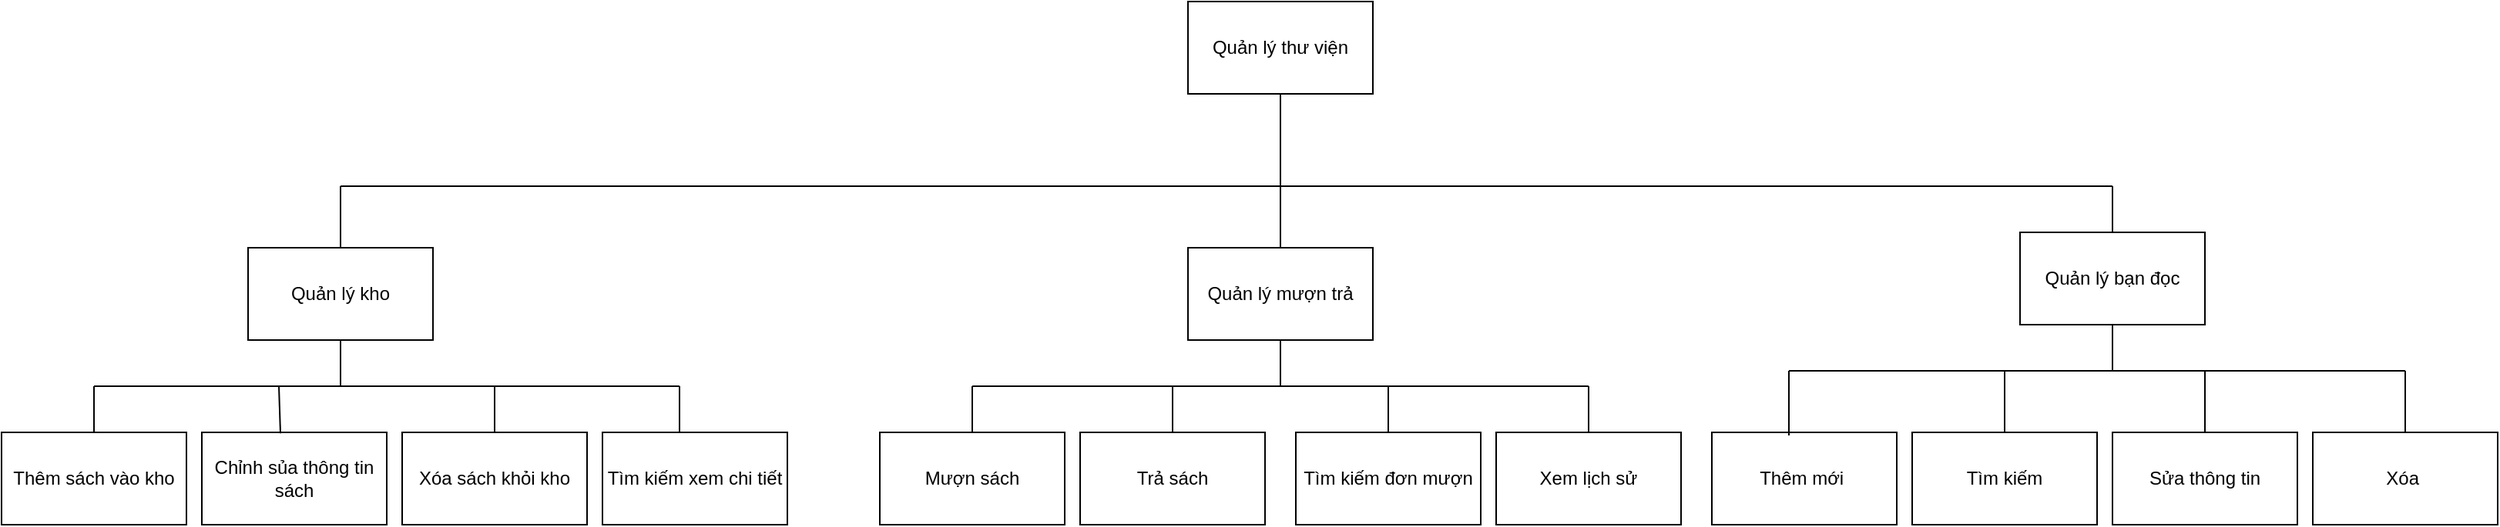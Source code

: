 <mxfile version="16.2.2" type="github">
  <diagram id="CUqNUs9dHOyCoMx94ZFv" name="Page-1">
    <mxGraphModel dx="2697" dy="913" grid="1" gridSize="10" guides="1" tooltips="1" connect="1" arrows="1" fold="1" page="1" pageScale="1" pageWidth="850" pageHeight="1100" math="0" shadow="0">
      <root>
        <mxCell id="0" />
        <mxCell id="1" parent="0" />
        <mxCell id="L9PDki7RO5POs2DRjrYy-1" value="Quản lý thư viện&lt;br&gt;" style="rounded=0;whiteSpace=wrap;html=1;" vertex="1" parent="1">
          <mxGeometry x="210" y="80" width="120" height="60" as="geometry" />
        </mxCell>
        <mxCell id="L9PDki7RO5POs2DRjrYy-2" value="Quản lý kho&lt;br&gt;" style="rounded=0;whiteSpace=wrap;html=1;" vertex="1" parent="1">
          <mxGeometry x="-400" y="240" width="120" height="60" as="geometry" />
        </mxCell>
        <mxCell id="L9PDki7RO5POs2DRjrYy-3" value="Quản lý mượn trả&lt;br&gt;" style="rounded=0;whiteSpace=wrap;html=1;" vertex="1" parent="1">
          <mxGeometry x="210" y="240" width="120" height="60" as="geometry" />
        </mxCell>
        <mxCell id="L9PDki7RO5POs2DRjrYy-4" value="Quản lý bạn đọc&lt;br&gt;" style="rounded=0;whiteSpace=wrap;html=1;" vertex="1" parent="1">
          <mxGeometry x="750" y="230" width="120" height="60" as="geometry" />
        </mxCell>
        <mxCell id="L9PDki7RO5POs2DRjrYy-6" value="" style="endArrow=none;html=1;rounded=0;entryX=0.5;entryY=1;entryDx=0;entryDy=0;" edge="1" parent="1" target="L9PDki7RO5POs2DRjrYy-1">
          <mxGeometry width="50" height="50" relative="1" as="geometry">
            <mxPoint x="270" y="210" as="sourcePoint" />
            <mxPoint x="450" y="410" as="targetPoint" />
          </mxGeometry>
        </mxCell>
        <mxCell id="L9PDki7RO5POs2DRjrYy-7" value="" style="endArrow=none;html=1;rounded=0;" edge="1" parent="1">
          <mxGeometry width="50" height="50" relative="1" as="geometry">
            <mxPoint x="-340" y="200" as="sourcePoint" />
            <mxPoint x="810" y="200" as="targetPoint" />
          </mxGeometry>
        </mxCell>
        <mxCell id="L9PDki7RO5POs2DRjrYy-9" value="" style="endArrow=none;html=1;rounded=0;exitX=0.5;exitY=0;exitDx=0;exitDy=0;" edge="1" parent="1" source="L9PDki7RO5POs2DRjrYy-3">
          <mxGeometry width="50" height="50" relative="1" as="geometry">
            <mxPoint x="400" y="460" as="sourcePoint" />
            <mxPoint x="270" y="200" as="targetPoint" />
          </mxGeometry>
        </mxCell>
        <mxCell id="L9PDki7RO5POs2DRjrYy-10" value="" style="endArrow=none;html=1;rounded=0;" edge="1" parent="1" source="L9PDki7RO5POs2DRjrYy-2">
          <mxGeometry width="50" height="50" relative="1" as="geometry">
            <mxPoint x="400" y="460" as="sourcePoint" />
            <mxPoint x="-340" y="200" as="targetPoint" />
          </mxGeometry>
        </mxCell>
        <mxCell id="L9PDki7RO5POs2DRjrYy-11" value="" style="endArrow=none;html=1;rounded=0;" edge="1" parent="1" source="L9PDki7RO5POs2DRjrYy-4">
          <mxGeometry width="50" height="50" relative="1" as="geometry">
            <mxPoint x="400" y="460" as="sourcePoint" />
            <mxPoint x="810" y="200" as="targetPoint" />
          </mxGeometry>
        </mxCell>
        <mxCell id="L9PDki7RO5POs2DRjrYy-12" value="Xóa sách khỏi kho" style="rounded=0;whiteSpace=wrap;html=1;" vertex="1" parent="1">
          <mxGeometry x="-300" y="360" width="120" height="60" as="geometry" />
        </mxCell>
        <mxCell id="L9PDki7RO5POs2DRjrYy-13" value="Chỉnh sủa thông tin sách" style="rounded=0;whiteSpace=wrap;html=1;" vertex="1" parent="1">
          <mxGeometry x="-430" y="360" width="120" height="60" as="geometry" />
        </mxCell>
        <mxCell id="L9PDki7RO5POs2DRjrYy-14" value="Thêm sách vào kho" style="rounded=0;whiteSpace=wrap;html=1;" vertex="1" parent="1">
          <mxGeometry x="-560" y="360" width="120" height="60" as="geometry" />
        </mxCell>
        <mxCell id="L9PDki7RO5POs2DRjrYy-15" value="Tìm kiếm xem chi tiết" style="rounded=0;whiteSpace=wrap;html=1;" vertex="1" parent="1">
          <mxGeometry x="-170" y="360" width="120" height="60" as="geometry" />
        </mxCell>
        <mxCell id="L9PDki7RO5POs2DRjrYy-16" value="" style="endArrow=none;html=1;rounded=0;entryX=0.5;entryY=1;entryDx=0;entryDy=0;" edge="1" parent="1" target="L9PDki7RO5POs2DRjrYy-2">
          <mxGeometry width="50" height="50" relative="1" as="geometry">
            <mxPoint x="-340" y="330" as="sourcePoint" />
            <mxPoint x="-330" y="210" as="targetPoint" />
          </mxGeometry>
        </mxCell>
        <mxCell id="L9PDki7RO5POs2DRjrYy-17" value="" style="endArrow=none;html=1;rounded=0;" edge="1" parent="1">
          <mxGeometry width="50" height="50" relative="1" as="geometry">
            <mxPoint x="-500" y="330" as="sourcePoint" />
            <mxPoint x="-120" y="330" as="targetPoint" />
          </mxGeometry>
        </mxCell>
        <mxCell id="L9PDki7RO5POs2DRjrYy-18" value="" style="endArrow=none;html=1;rounded=0;" edge="1" parent="1">
          <mxGeometry width="50" height="50" relative="1" as="geometry">
            <mxPoint x="-120" y="360" as="sourcePoint" />
            <mxPoint x="-120" y="330" as="targetPoint" />
          </mxGeometry>
        </mxCell>
        <mxCell id="L9PDki7RO5POs2DRjrYy-19" value="" style="endArrow=none;html=1;rounded=0;" edge="1" parent="1" target="L9PDki7RO5POs2DRjrYy-12">
          <mxGeometry width="50" height="50" relative="1" as="geometry">
            <mxPoint x="-240" y="330" as="sourcePoint" />
            <mxPoint x="280" y="220" as="targetPoint" />
          </mxGeometry>
        </mxCell>
        <mxCell id="L9PDki7RO5POs2DRjrYy-20" value="" style="endArrow=none;html=1;rounded=0;exitX=0.425;exitY=0.011;exitDx=0;exitDy=0;exitPerimeter=0;" edge="1" parent="1" source="L9PDki7RO5POs2DRjrYy-13">
          <mxGeometry width="50" height="50" relative="1" as="geometry">
            <mxPoint x="290" y="280" as="sourcePoint" />
            <mxPoint x="-380" y="330" as="targetPoint" />
          </mxGeometry>
        </mxCell>
        <mxCell id="L9PDki7RO5POs2DRjrYy-21" value="" style="endArrow=none;html=1;rounded=0;" edge="1" parent="1" source="L9PDki7RO5POs2DRjrYy-14">
          <mxGeometry width="50" height="50" relative="1" as="geometry">
            <mxPoint x="300" y="290" as="sourcePoint" />
            <mxPoint x="-500" y="330" as="targetPoint" />
          </mxGeometry>
        </mxCell>
        <mxCell id="L9PDki7RO5POs2DRjrYy-22" value="Trả sách" style="rounded=0;whiteSpace=wrap;html=1;" vertex="1" parent="1">
          <mxGeometry x="140" y="360" width="120" height="60" as="geometry" />
        </mxCell>
        <mxCell id="L9PDki7RO5POs2DRjrYy-23" value="Mượn sách" style="rounded=0;whiteSpace=wrap;html=1;" vertex="1" parent="1">
          <mxGeometry x="10" y="360" width="120" height="60" as="geometry" />
        </mxCell>
        <mxCell id="L9PDki7RO5POs2DRjrYy-24" value="" style="endArrow=none;html=1;rounded=0;" edge="1" parent="1">
          <mxGeometry width="50" height="50" relative="1" as="geometry">
            <mxPoint x="70" y="330" as="sourcePoint" />
            <mxPoint x="470" y="330" as="targetPoint" />
          </mxGeometry>
        </mxCell>
        <mxCell id="L9PDki7RO5POs2DRjrYy-25" value="" style="endArrow=none;html=1;rounded=0;entryX=0.5;entryY=1;entryDx=0;entryDy=0;" edge="1" parent="1" target="L9PDki7RO5POs2DRjrYy-3">
          <mxGeometry width="50" height="50" relative="1" as="geometry">
            <mxPoint x="270" y="330" as="sourcePoint" />
            <mxPoint x="-330" y="310" as="targetPoint" />
          </mxGeometry>
        </mxCell>
        <mxCell id="L9PDki7RO5POs2DRjrYy-26" value="" style="endArrow=none;html=1;rounded=0;" edge="1" parent="1" source="L9PDki7RO5POs2DRjrYy-23">
          <mxGeometry width="50" height="50" relative="1" as="geometry">
            <mxPoint x="-320" y="350" as="sourcePoint" />
            <mxPoint x="70" y="330" as="targetPoint" />
          </mxGeometry>
        </mxCell>
        <mxCell id="L9PDki7RO5POs2DRjrYy-27" value="" style="endArrow=none;html=1;rounded=0;" edge="1" parent="1" source="L9PDki7RO5POs2DRjrYy-22">
          <mxGeometry width="50" height="50" relative="1" as="geometry">
            <mxPoint x="-310" y="360" as="sourcePoint" />
            <mxPoint x="200" y="330" as="targetPoint" />
          </mxGeometry>
        </mxCell>
        <mxCell id="L9PDki7RO5POs2DRjrYy-31" value="Thêm mới&amp;nbsp;" style="rounded=0;whiteSpace=wrap;html=1;" vertex="1" parent="1">
          <mxGeometry x="550" y="360" width="120" height="60" as="geometry" />
        </mxCell>
        <mxCell id="L9PDki7RO5POs2DRjrYy-32" value="Tìm kiếm" style="rounded=0;whiteSpace=wrap;html=1;" vertex="1" parent="1">
          <mxGeometry x="680" y="360" width="120" height="60" as="geometry" />
        </mxCell>
        <mxCell id="L9PDki7RO5POs2DRjrYy-33" value="Sửa thông tin" style="rounded=0;whiteSpace=wrap;html=1;" vertex="1" parent="1">
          <mxGeometry x="810" y="360" width="120" height="60" as="geometry" />
        </mxCell>
        <mxCell id="L9PDki7RO5POs2DRjrYy-34" value="Xóa&amp;nbsp;" style="rounded=0;whiteSpace=wrap;html=1;" vertex="1" parent="1">
          <mxGeometry x="940" y="360" width="120" height="60" as="geometry" />
        </mxCell>
        <mxCell id="L9PDki7RO5POs2DRjrYy-35" value="" style="endArrow=none;html=1;rounded=0;" edge="1" parent="1">
          <mxGeometry width="50" height="50" relative="1" as="geometry">
            <mxPoint x="600" y="320" as="sourcePoint" />
            <mxPoint x="1000" y="320" as="targetPoint" />
          </mxGeometry>
        </mxCell>
        <mxCell id="L9PDki7RO5POs2DRjrYy-36" value="" style="endArrow=none;html=1;rounded=0;" edge="1" parent="1">
          <mxGeometry width="50" height="50" relative="1" as="geometry">
            <mxPoint x="600" y="362" as="sourcePoint" />
            <mxPoint x="600" y="320" as="targetPoint" />
          </mxGeometry>
        </mxCell>
        <mxCell id="L9PDki7RO5POs2DRjrYy-37" value="" style="endArrow=none;html=1;rounded=0;exitX=0.5;exitY=0;exitDx=0;exitDy=0;" edge="1" parent="1" source="L9PDki7RO5POs2DRjrYy-32">
          <mxGeometry width="50" height="50" relative="1" as="geometry">
            <mxPoint x="610" y="372" as="sourcePoint" />
            <mxPoint x="740" y="320" as="targetPoint" />
          </mxGeometry>
        </mxCell>
        <mxCell id="L9PDki7RO5POs2DRjrYy-38" value="" style="endArrow=none;html=1;rounded=0;exitX=0.5;exitY=0;exitDx=0;exitDy=0;" edge="1" parent="1" source="L9PDki7RO5POs2DRjrYy-33">
          <mxGeometry width="50" height="50" relative="1" as="geometry">
            <mxPoint x="620" y="382" as="sourcePoint" />
            <mxPoint x="870" y="320" as="targetPoint" />
          </mxGeometry>
        </mxCell>
        <mxCell id="L9PDki7RO5POs2DRjrYy-39" value="" style="endArrow=none;html=1;rounded=0;exitX=0.5;exitY=0;exitDx=0;exitDy=0;" edge="1" parent="1" source="L9PDki7RO5POs2DRjrYy-34">
          <mxGeometry width="50" height="50" relative="1" as="geometry">
            <mxPoint x="630" y="392" as="sourcePoint" />
            <mxPoint x="1000" y="320" as="targetPoint" />
          </mxGeometry>
        </mxCell>
        <mxCell id="L9PDki7RO5POs2DRjrYy-40" value="Tìm kiếm đơn mượn" style="rounded=0;whiteSpace=wrap;html=1;" vertex="1" parent="1">
          <mxGeometry x="280" y="360" width="120" height="60" as="geometry" />
        </mxCell>
        <mxCell id="L9PDki7RO5POs2DRjrYy-41" value="" style="endArrow=none;html=1;rounded=0;exitX=0.5;exitY=0;exitDx=0;exitDy=0;" edge="1" parent="1" source="L9PDki7RO5POs2DRjrYy-40">
          <mxGeometry width="50" height="50" relative="1" as="geometry">
            <mxPoint x="210" y="370" as="sourcePoint" />
            <mxPoint x="340" y="330" as="targetPoint" />
          </mxGeometry>
        </mxCell>
        <mxCell id="L9PDki7RO5POs2DRjrYy-42" value="Xem lịch sử" style="rounded=0;whiteSpace=wrap;html=1;" vertex="1" parent="1">
          <mxGeometry x="410" y="360" width="120" height="60" as="geometry" />
        </mxCell>
        <mxCell id="L9PDki7RO5POs2DRjrYy-43" value="" style="endArrow=none;html=1;rounded=0;exitX=0.5;exitY=0;exitDx=0;exitDy=0;" edge="1" parent="1" source="L9PDki7RO5POs2DRjrYy-42">
          <mxGeometry width="50" height="50" relative="1" as="geometry">
            <mxPoint x="350" y="370" as="sourcePoint" />
            <mxPoint x="470" y="330" as="targetPoint" />
          </mxGeometry>
        </mxCell>
        <mxCell id="L9PDki7RO5POs2DRjrYy-44" value="" style="endArrow=none;html=1;rounded=0;entryX=0.5;entryY=1;entryDx=0;entryDy=0;" edge="1" parent="1" target="L9PDki7RO5POs2DRjrYy-4">
          <mxGeometry width="50" height="50" relative="1" as="geometry">
            <mxPoint x="810" y="320" as="sourcePoint" />
            <mxPoint x="280" y="310" as="targetPoint" />
          </mxGeometry>
        </mxCell>
      </root>
    </mxGraphModel>
  </diagram>
</mxfile>
